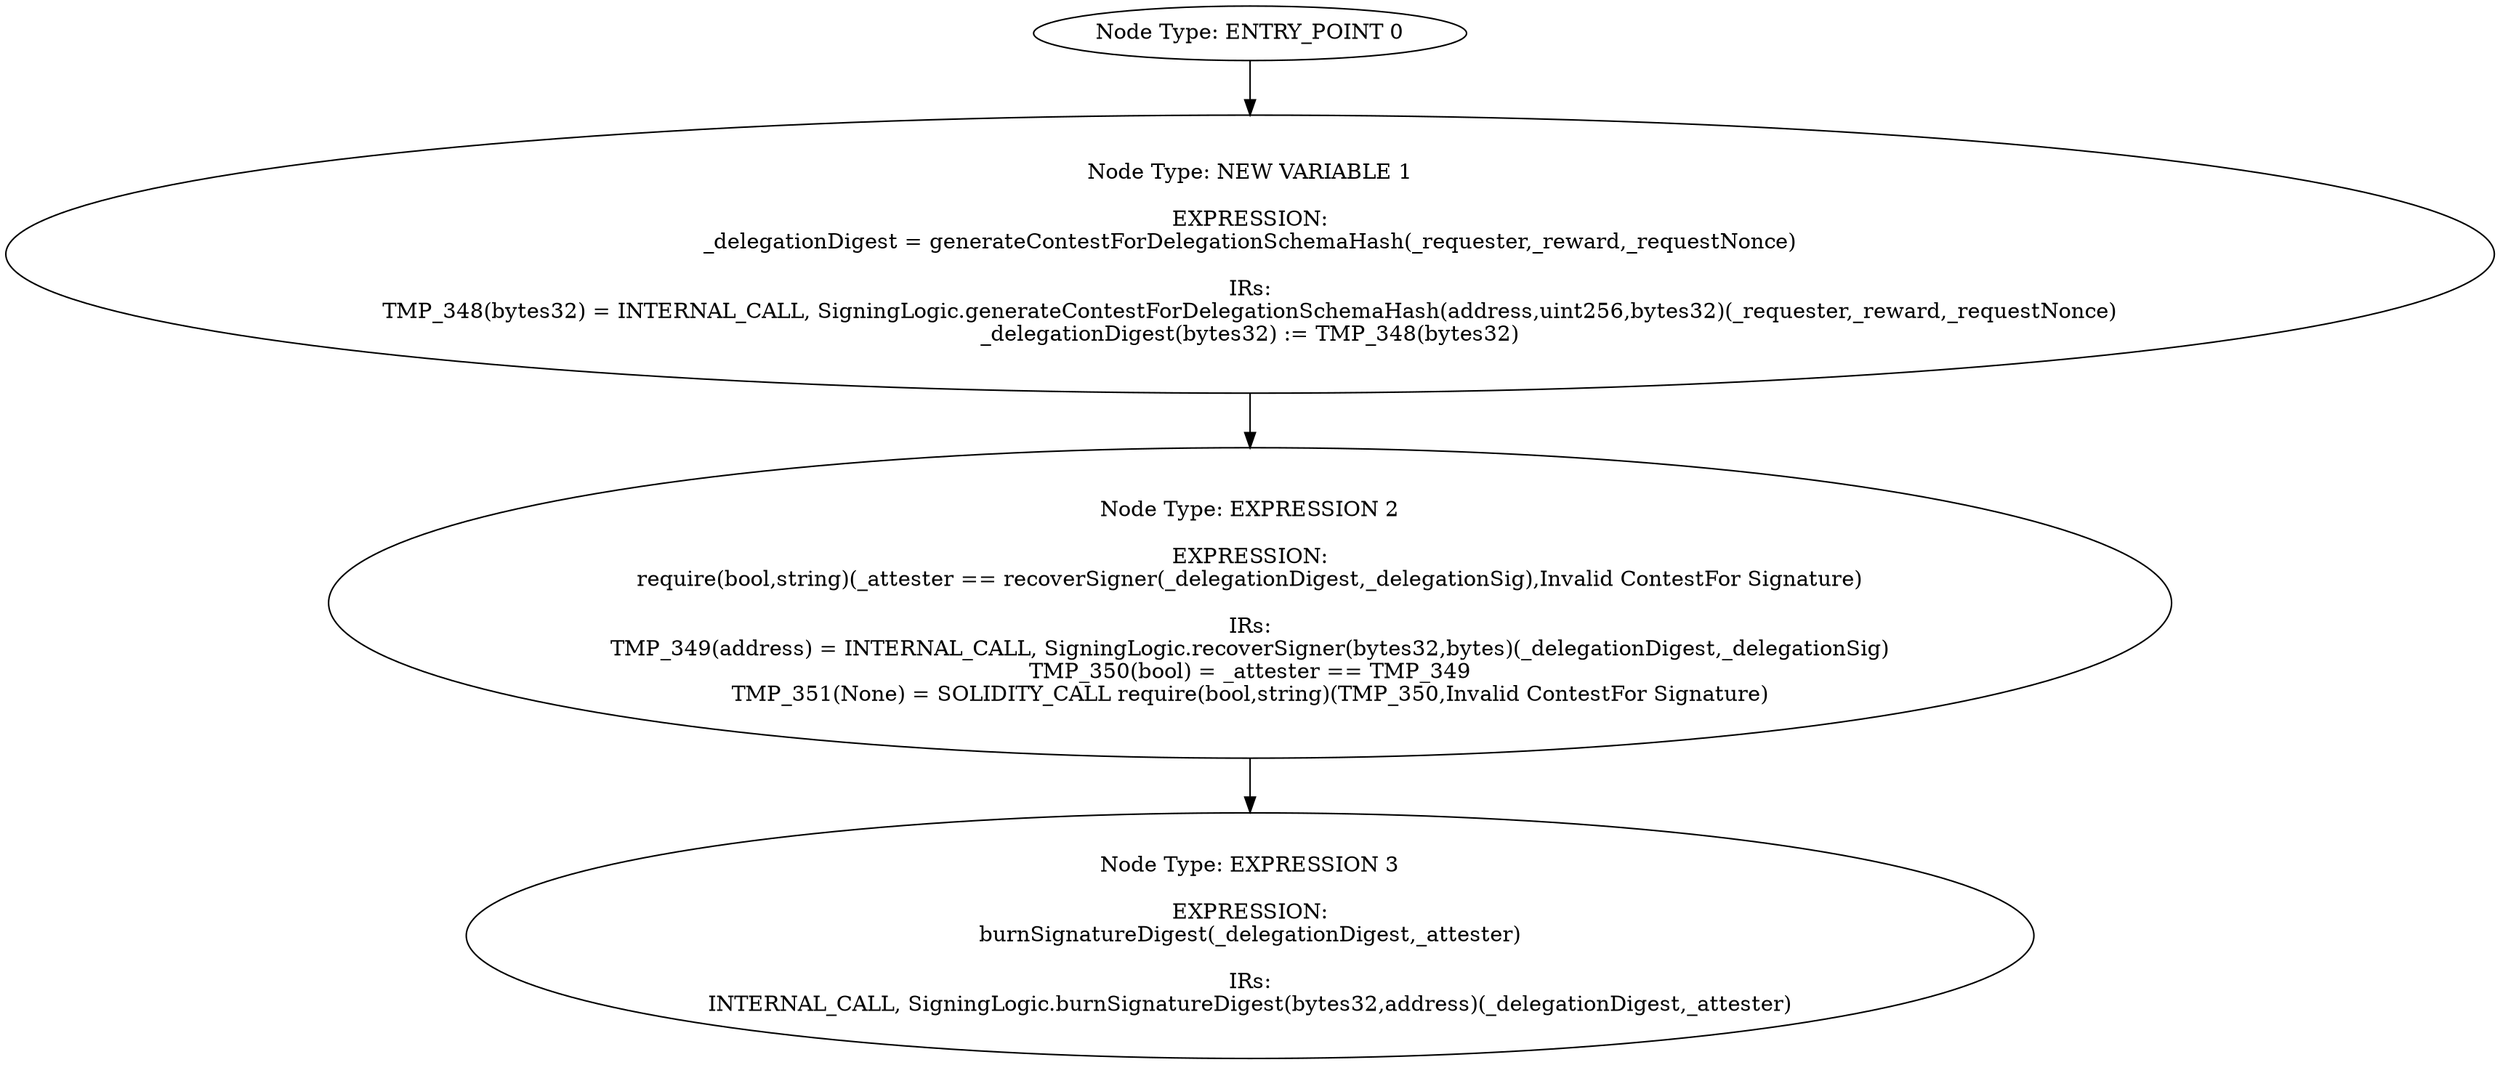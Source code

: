 digraph{
0[label="Node Type: ENTRY_POINT 0
"];
0->1;
1[label="Node Type: NEW VARIABLE 1

EXPRESSION:
_delegationDigest = generateContestForDelegationSchemaHash(_requester,_reward,_requestNonce)

IRs:
TMP_348(bytes32) = INTERNAL_CALL, SigningLogic.generateContestForDelegationSchemaHash(address,uint256,bytes32)(_requester,_reward,_requestNonce)
_delegationDigest(bytes32) := TMP_348(bytes32)"];
1->2;
2[label="Node Type: EXPRESSION 2

EXPRESSION:
require(bool,string)(_attester == recoverSigner(_delegationDigest,_delegationSig),Invalid ContestFor Signature)

IRs:
TMP_349(address) = INTERNAL_CALL, SigningLogic.recoverSigner(bytes32,bytes)(_delegationDigest,_delegationSig)
TMP_350(bool) = _attester == TMP_349
TMP_351(None) = SOLIDITY_CALL require(bool,string)(TMP_350,Invalid ContestFor Signature)"];
2->3;
3[label="Node Type: EXPRESSION 3

EXPRESSION:
burnSignatureDigest(_delegationDigest,_attester)

IRs:
INTERNAL_CALL, SigningLogic.burnSignatureDigest(bytes32,address)(_delegationDigest,_attester)"];
}
